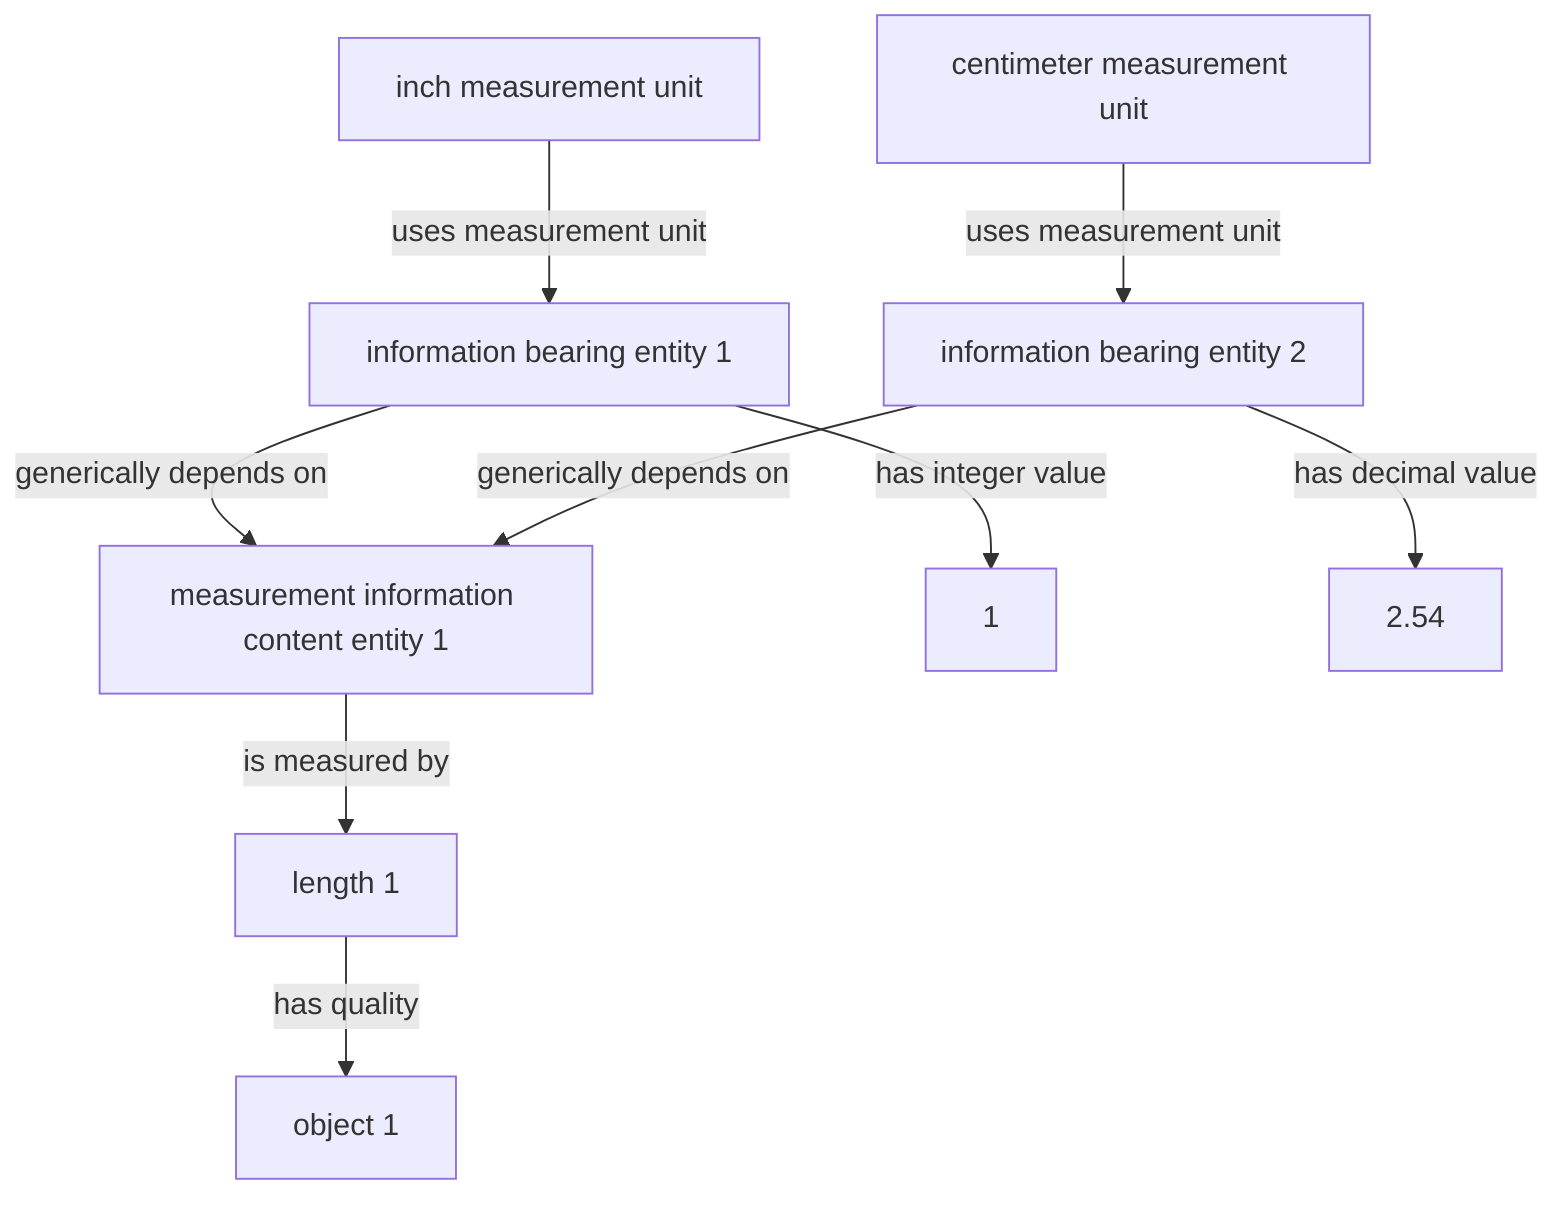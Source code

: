 graph TD;
    A["inch measurement unit"] -->|uses measurement unit| B["information bearing entity 1"];
    C["centimeter measurement unit"] -->|uses measurement unit| D["information bearing entity 2"];
    
    B -->|generically depends on| E["measurement information content entity 1"];
    D -->|generically depends on| E;
    
    B -->|has integer value| F["1"];
    D -->|has decimal value| G["2.54"];
    
    E -->|is measured by| H["length 1"];
    H -->|has quality| I["object 1"];